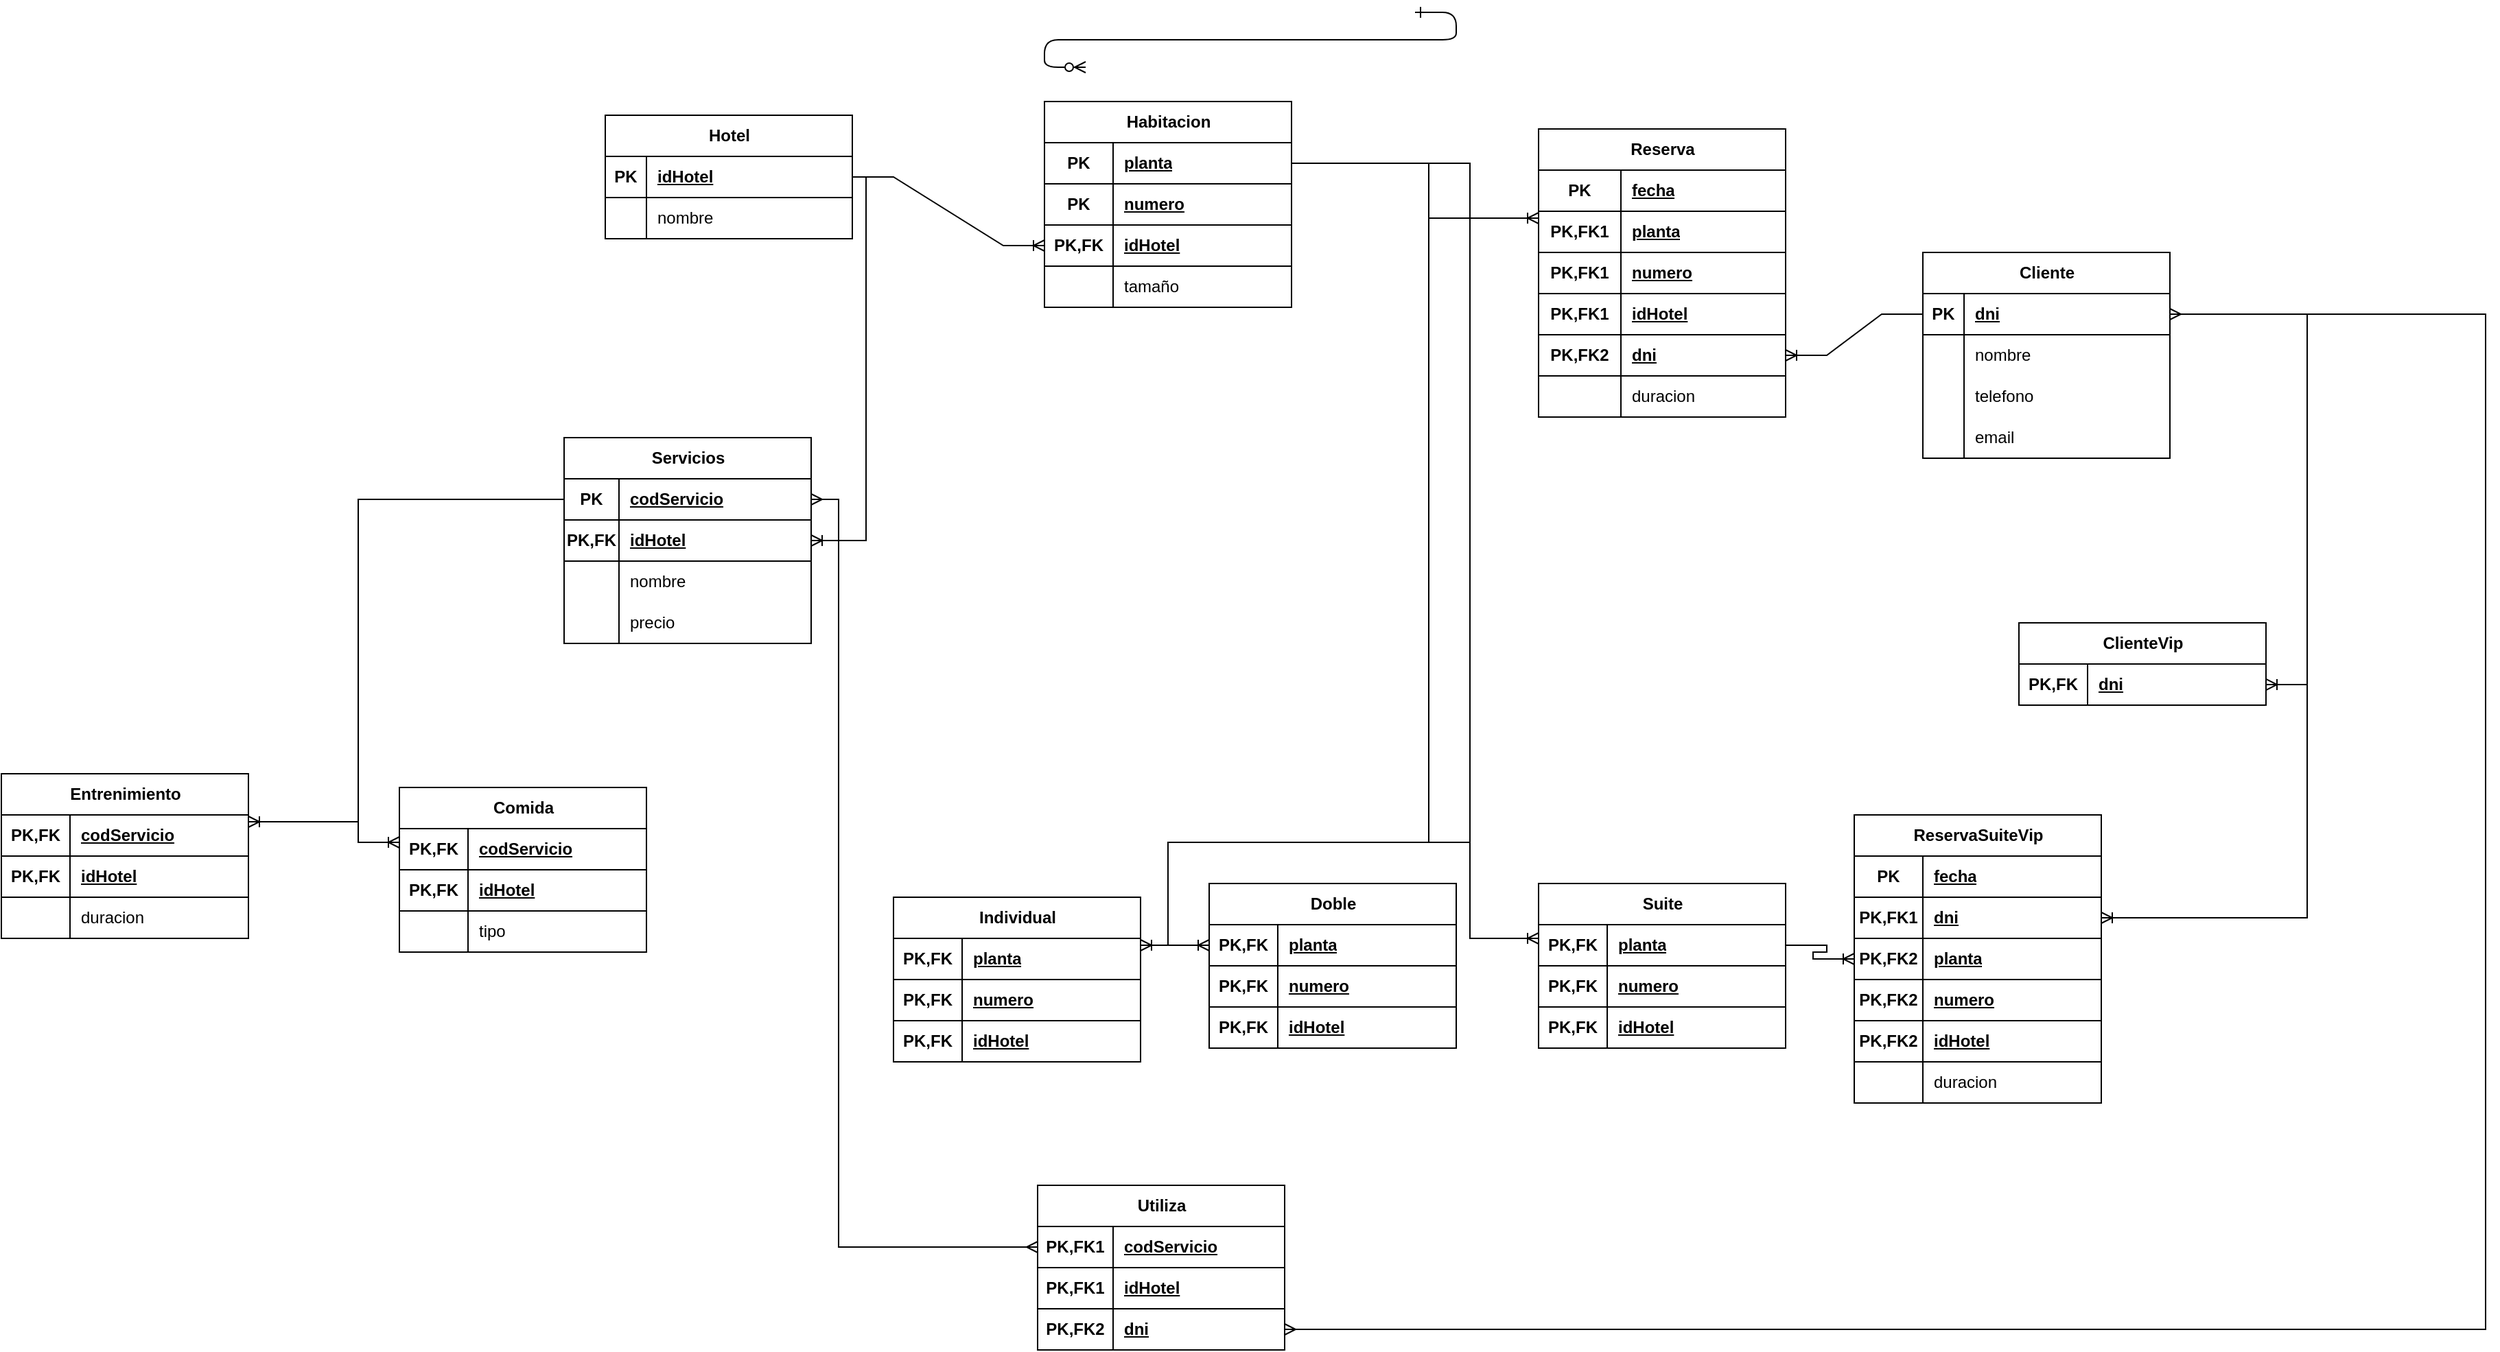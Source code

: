 <mxfile version="22.1.21" type="device">
  <diagram id="R2lEEEUBdFMjLlhIrx00" name="Page-1">
    <mxGraphModel dx="2284" dy="844" grid="1" gridSize="10" guides="1" tooltips="1" connect="1" arrows="1" fold="1" page="1" pageScale="1" pageWidth="850" pageHeight="1100" math="0" shadow="0" extFonts="Permanent Marker^https://fonts.googleapis.com/css?family=Permanent+Marker">
      <root>
        <mxCell id="0" />
        <mxCell id="1" parent="0" />
        <mxCell id="C-vyLk0tnHw3VtMMgP7b-12" value="" style="edgeStyle=entityRelationEdgeStyle;endArrow=ERzeroToMany;startArrow=ERone;endFill=1;startFill=0;" parent="1" target="C-vyLk0tnHw3VtMMgP7b-17" edge="1">
          <mxGeometry width="100" height="100" relative="1" as="geometry">
            <mxPoint x="700" y="165" as="sourcePoint" />
            <mxPoint x="460" y="205" as="targetPoint" />
          </mxGeometry>
        </mxCell>
        <mxCell id="SB-CmEsLqxblgyRyalAV-1" value="Hotel" style="shape=table;startSize=30;container=1;collapsible=1;childLayout=tableLayout;fixedRows=1;rowLines=0;fontStyle=1;align=center;resizeLast=1;html=1;" vertex="1" parent="1">
          <mxGeometry x="110" y="240" width="180" height="90" as="geometry" />
        </mxCell>
        <mxCell id="SB-CmEsLqxblgyRyalAV-2" value="" style="shape=tableRow;horizontal=0;startSize=0;swimlaneHead=0;swimlaneBody=0;fillColor=none;collapsible=0;dropTarget=0;points=[[0,0.5],[1,0.5]];portConstraint=eastwest;top=0;left=0;right=0;bottom=1;" vertex="1" parent="SB-CmEsLqxblgyRyalAV-1">
          <mxGeometry y="30" width="180" height="30" as="geometry" />
        </mxCell>
        <mxCell id="SB-CmEsLqxblgyRyalAV-3" value="PK" style="shape=partialRectangle;connectable=0;fillColor=none;top=0;left=0;bottom=0;right=0;fontStyle=1;overflow=hidden;whiteSpace=wrap;html=1;" vertex="1" parent="SB-CmEsLqxblgyRyalAV-2">
          <mxGeometry width="30" height="30" as="geometry">
            <mxRectangle width="30" height="30" as="alternateBounds" />
          </mxGeometry>
        </mxCell>
        <mxCell id="SB-CmEsLqxblgyRyalAV-4" value="idHotel" style="shape=partialRectangle;connectable=0;fillColor=none;top=0;left=0;bottom=0;right=0;align=left;spacingLeft=6;fontStyle=5;overflow=hidden;whiteSpace=wrap;html=1;" vertex="1" parent="SB-CmEsLqxblgyRyalAV-2">
          <mxGeometry x="30" width="150" height="30" as="geometry">
            <mxRectangle width="150" height="30" as="alternateBounds" />
          </mxGeometry>
        </mxCell>
        <mxCell id="SB-CmEsLqxblgyRyalAV-5" value="" style="shape=tableRow;horizontal=0;startSize=0;swimlaneHead=0;swimlaneBody=0;fillColor=none;collapsible=0;dropTarget=0;points=[[0,0.5],[1,0.5]];portConstraint=eastwest;top=0;left=0;right=0;bottom=0;" vertex="1" parent="SB-CmEsLqxblgyRyalAV-1">
          <mxGeometry y="60" width="180" height="30" as="geometry" />
        </mxCell>
        <mxCell id="SB-CmEsLqxblgyRyalAV-6" value="" style="shape=partialRectangle;connectable=0;fillColor=none;top=0;left=0;bottom=0;right=0;editable=1;overflow=hidden;whiteSpace=wrap;html=1;" vertex="1" parent="SB-CmEsLqxblgyRyalAV-5">
          <mxGeometry width="30" height="30" as="geometry">
            <mxRectangle width="30" height="30" as="alternateBounds" />
          </mxGeometry>
        </mxCell>
        <mxCell id="SB-CmEsLqxblgyRyalAV-7" value="nombre" style="shape=partialRectangle;connectable=0;fillColor=none;top=0;left=0;bottom=0;right=0;align=left;spacingLeft=6;overflow=hidden;whiteSpace=wrap;html=1;" vertex="1" parent="SB-CmEsLqxblgyRyalAV-5">
          <mxGeometry x="30" width="150" height="30" as="geometry">
            <mxRectangle width="150" height="30" as="alternateBounds" />
          </mxGeometry>
        </mxCell>
        <mxCell id="SB-CmEsLqxblgyRyalAV-14" value="Habitacion" style="shape=table;startSize=30;container=1;collapsible=1;childLayout=tableLayout;fixedRows=1;rowLines=0;fontStyle=1;align=center;resizeLast=1;html=1;" vertex="1" parent="1">
          <mxGeometry x="430" y="230" width="180" height="150" as="geometry" />
        </mxCell>
        <mxCell id="SB-CmEsLqxblgyRyalAV-15" value="" style="shape=tableRow;horizontal=0;startSize=0;swimlaneHead=0;swimlaneBody=0;fillColor=none;collapsible=0;dropTarget=0;points=[[0,0.5],[1,0.5]];portConstraint=eastwest;top=0;left=0;right=0;bottom=1;" vertex="1" parent="SB-CmEsLqxblgyRyalAV-14">
          <mxGeometry y="30" width="180" height="30" as="geometry" />
        </mxCell>
        <mxCell id="SB-CmEsLqxblgyRyalAV-16" value="PK" style="shape=partialRectangle;connectable=0;fillColor=none;top=0;left=0;bottom=0;right=0;fontStyle=1;overflow=hidden;whiteSpace=wrap;html=1;" vertex="1" parent="SB-CmEsLqxblgyRyalAV-15">
          <mxGeometry width="50" height="30" as="geometry">
            <mxRectangle width="50" height="30" as="alternateBounds" />
          </mxGeometry>
        </mxCell>
        <mxCell id="SB-CmEsLqxblgyRyalAV-17" value="planta" style="shape=partialRectangle;connectable=0;fillColor=none;top=0;left=0;bottom=0;right=0;align=left;spacingLeft=6;fontStyle=5;overflow=hidden;whiteSpace=wrap;html=1;" vertex="1" parent="SB-CmEsLqxblgyRyalAV-15">
          <mxGeometry x="50" width="130" height="30" as="geometry">
            <mxRectangle width="130" height="30" as="alternateBounds" />
          </mxGeometry>
        </mxCell>
        <mxCell id="SB-CmEsLqxblgyRyalAV-27" value="" style="shape=tableRow;horizontal=0;startSize=0;swimlaneHead=0;swimlaneBody=0;fillColor=none;collapsible=0;dropTarget=0;points=[[0,0.5],[1,0.5]];portConstraint=eastwest;top=0;left=0;right=0;bottom=1;" vertex="1" parent="SB-CmEsLqxblgyRyalAV-14">
          <mxGeometry y="60" width="180" height="30" as="geometry" />
        </mxCell>
        <mxCell id="SB-CmEsLqxblgyRyalAV-28" value="PK" style="shape=partialRectangle;connectable=0;fillColor=none;top=0;left=0;bottom=0;right=0;fontStyle=1;overflow=hidden;whiteSpace=wrap;html=1;" vertex="1" parent="SB-CmEsLqxblgyRyalAV-27">
          <mxGeometry width="50" height="30" as="geometry">
            <mxRectangle width="50" height="30" as="alternateBounds" />
          </mxGeometry>
        </mxCell>
        <mxCell id="SB-CmEsLqxblgyRyalAV-29" value="numero" style="shape=partialRectangle;connectable=0;fillColor=none;top=0;left=0;bottom=0;right=0;align=left;spacingLeft=6;fontStyle=5;overflow=hidden;whiteSpace=wrap;html=1;" vertex="1" parent="SB-CmEsLqxblgyRyalAV-27">
          <mxGeometry x="50" width="130" height="30" as="geometry">
            <mxRectangle width="130" height="30" as="alternateBounds" />
          </mxGeometry>
        </mxCell>
        <mxCell id="SB-CmEsLqxblgyRyalAV-30" value="" style="shape=tableRow;horizontal=0;startSize=0;swimlaneHead=0;swimlaneBody=0;fillColor=none;collapsible=0;dropTarget=0;points=[[0,0.5],[1,0.5]];portConstraint=eastwest;top=0;left=0;right=0;bottom=1;" vertex="1" parent="SB-CmEsLqxblgyRyalAV-14">
          <mxGeometry y="90" width="180" height="30" as="geometry" />
        </mxCell>
        <mxCell id="SB-CmEsLqxblgyRyalAV-31" value="PK,FK" style="shape=partialRectangle;connectable=0;fillColor=none;top=0;left=0;bottom=0;right=0;fontStyle=1;overflow=hidden;whiteSpace=wrap;html=1;" vertex="1" parent="SB-CmEsLqxblgyRyalAV-30">
          <mxGeometry width="50" height="30" as="geometry">
            <mxRectangle width="50" height="30" as="alternateBounds" />
          </mxGeometry>
        </mxCell>
        <mxCell id="SB-CmEsLqxblgyRyalAV-32" value="idHotel" style="shape=partialRectangle;connectable=0;fillColor=none;top=0;left=0;bottom=0;right=0;align=left;spacingLeft=6;fontStyle=5;overflow=hidden;whiteSpace=wrap;html=1;" vertex="1" parent="SB-CmEsLqxblgyRyalAV-30">
          <mxGeometry x="50" width="130" height="30" as="geometry">
            <mxRectangle width="130" height="30" as="alternateBounds" />
          </mxGeometry>
        </mxCell>
        <mxCell id="SB-CmEsLqxblgyRyalAV-18" value="" style="shape=tableRow;horizontal=0;startSize=0;swimlaneHead=0;swimlaneBody=0;fillColor=none;collapsible=0;dropTarget=0;points=[[0,0.5],[1,0.5]];portConstraint=eastwest;top=0;left=0;right=0;bottom=0;" vertex="1" parent="SB-CmEsLqxblgyRyalAV-14">
          <mxGeometry y="120" width="180" height="30" as="geometry" />
        </mxCell>
        <mxCell id="SB-CmEsLqxblgyRyalAV-19" value="" style="shape=partialRectangle;connectable=0;fillColor=none;top=0;left=0;bottom=0;right=0;editable=1;overflow=hidden;whiteSpace=wrap;html=1;" vertex="1" parent="SB-CmEsLqxblgyRyalAV-18">
          <mxGeometry width="50" height="30" as="geometry">
            <mxRectangle width="50" height="30" as="alternateBounds" />
          </mxGeometry>
        </mxCell>
        <mxCell id="SB-CmEsLqxblgyRyalAV-20" value="tamaño" style="shape=partialRectangle;connectable=0;fillColor=none;top=0;left=0;bottom=0;right=0;align=left;spacingLeft=6;overflow=hidden;whiteSpace=wrap;html=1;" vertex="1" parent="SB-CmEsLqxblgyRyalAV-18">
          <mxGeometry x="50" width="130" height="30" as="geometry">
            <mxRectangle width="130" height="30" as="alternateBounds" />
          </mxGeometry>
        </mxCell>
        <mxCell id="SB-CmEsLqxblgyRyalAV-33" value="" style="edgeStyle=entityRelationEdgeStyle;fontSize=12;html=1;endArrow=ERoneToMany;rounded=0;" edge="1" parent="1" source="SB-CmEsLqxblgyRyalAV-2" target="SB-CmEsLqxblgyRyalAV-30">
          <mxGeometry width="100" height="100" relative="1" as="geometry">
            <mxPoint x="370" y="480" as="sourcePoint" />
            <mxPoint x="470" y="380" as="targetPoint" />
          </mxGeometry>
        </mxCell>
        <mxCell id="SB-CmEsLqxblgyRyalAV-34" value="Servicios" style="shape=table;startSize=30;container=1;collapsible=1;childLayout=tableLayout;fixedRows=1;rowLines=0;fontStyle=1;align=center;resizeLast=1;html=1;" vertex="1" parent="1">
          <mxGeometry x="80" y="475" width="180" height="150" as="geometry" />
        </mxCell>
        <mxCell id="SB-CmEsLqxblgyRyalAV-35" value="" style="shape=tableRow;horizontal=0;startSize=0;swimlaneHead=0;swimlaneBody=0;fillColor=none;collapsible=0;dropTarget=0;points=[[0,0.5],[1,0.5]];portConstraint=eastwest;top=0;left=0;right=0;bottom=1;" vertex="1" parent="SB-CmEsLqxblgyRyalAV-34">
          <mxGeometry y="30" width="180" height="30" as="geometry" />
        </mxCell>
        <mxCell id="SB-CmEsLqxblgyRyalAV-36" value="PK" style="shape=partialRectangle;connectable=0;fillColor=none;top=0;left=0;bottom=0;right=0;fontStyle=1;overflow=hidden;whiteSpace=wrap;html=1;" vertex="1" parent="SB-CmEsLqxblgyRyalAV-35">
          <mxGeometry width="40" height="30" as="geometry">
            <mxRectangle width="40" height="30" as="alternateBounds" />
          </mxGeometry>
        </mxCell>
        <mxCell id="SB-CmEsLqxblgyRyalAV-37" value="codServicio" style="shape=partialRectangle;connectable=0;fillColor=none;top=0;left=0;bottom=0;right=0;align=left;spacingLeft=6;fontStyle=5;overflow=hidden;whiteSpace=wrap;html=1;" vertex="1" parent="SB-CmEsLqxblgyRyalAV-35">
          <mxGeometry x="40" width="140" height="30" as="geometry">
            <mxRectangle width="140" height="30" as="alternateBounds" />
          </mxGeometry>
        </mxCell>
        <mxCell id="SB-CmEsLqxblgyRyalAV-47" value="" style="shape=tableRow;horizontal=0;startSize=0;swimlaneHead=0;swimlaneBody=0;fillColor=none;collapsible=0;dropTarget=0;points=[[0,0.5],[1,0.5]];portConstraint=eastwest;top=0;left=0;right=0;bottom=1;" vertex="1" parent="SB-CmEsLqxblgyRyalAV-34">
          <mxGeometry y="60" width="180" height="30" as="geometry" />
        </mxCell>
        <mxCell id="SB-CmEsLqxblgyRyalAV-48" value="PK,FK" style="shape=partialRectangle;connectable=0;fillColor=none;top=0;left=0;bottom=0;right=0;fontStyle=1;overflow=hidden;whiteSpace=wrap;html=1;" vertex="1" parent="SB-CmEsLqxblgyRyalAV-47">
          <mxGeometry width="40" height="30" as="geometry">
            <mxRectangle width="40" height="30" as="alternateBounds" />
          </mxGeometry>
        </mxCell>
        <mxCell id="SB-CmEsLqxblgyRyalAV-49" value="idHotel" style="shape=partialRectangle;connectable=0;fillColor=none;top=0;left=0;bottom=0;right=0;align=left;spacingLeft=6;fontStyle=5;overflow=hidden;whiteSpace=wrap;html=1;" vertex="1" parent="SB-CmEsLqxblgyRyalAV-47">
          <mxGeometry x="40" width="140" height="30" as="geometry">
            <mxRectangle width="140" height="30" as="alternateBounds" />
          </mxGeometry>
        </mxCell>
        <mxCell id="SB-CmEsLqxblgyRyalAV-38" value="" style="shape=tableRow;horizontal=0;startSize=0;swimlaneHead=0;swimlaneBody=0;fillColor=none;collapsible=0;dropTarget=0;points=[[0,0.5],[1,0.5]];portConstraint=eastwest;top=0;left=0;right=0;bottom=0;" vertex="1" parent="SB-CmEsLqxblgyRyalAV-34">
          <mxGeometry y="90" width="180" height="30" as="geometry" />
        </mxCell>
        <mxCell id="SB-CmEsLqxblgyRyalAV-39" value="" style="shape=partialRectangle;connectable=0;fillColor=none;top=0;left=0;bottom=0;right=0;editable=1;overflow=hidden;whiteSpace=wrap;html=1;" vertex="1" parent="SB-CmEsLqxblgyRyalAV-38">
          <mxGeometry width="40" height="30" as="geometry">
            <mxRectangle width="40" height="30" as="alternateBounds" />
          </mxGeometry>
        </mxCell>
        <mxCell id="SB-CmEsLqxblgyRyalAV-40" value="nombre" style="shape=partialRectangle;connectable=0;fillColor=none;top=0;left=0;bottom=0;right=0;align=left;spacingLeft=6;overflow=hidden;whiteSpace=wrap;html=1;" vertex="1" parent="SB-CmEsLqxblgyRyalAV-38">
          <mxGeometry x="40" width="140" height="30" as="geometry">
            <mxRectangle width="140" height="30" as="alternateBounds" />
          </mxGeometry>
        </mxCell>
        <mxCell id="SB-CmEsLqxblgyRyalAV-41" value="" style="shape=tableRow;horizontal=0;startSize=0;swimlaneHead=0;swimlaneBody=0;fillColor=none;collapsible=0;dropTarget=0;points=[[0,0.5],[1,0.5]];portConstraint=eastwest;top=0;left=0;right=0;bottom=0;" vertex="1" parent="SB-CmEsLqxblgyRyalAV-34">
          <mxGeometry y="120" width="180" height="30" as="geometry" />
        </mxCell>
        <mxCell id="SB-CmEsLqxblgyRyalAV-42" value="" style="shape=partialRectangle;connectable=0;fillColor=none;top=0;left=0;bottom=0;right=0;editable=1;overflow=hidden;whiteSpace=wrap;html=1;" vertex="1" parent="SB-CmEsLqxblgyRyalAV-41">
          <mxGeometry width="40" height="30" as="geometry">
            <mxRectangle width="40" height="30" as="alternateBounds" />
          </mxGeometry>
        </mxCell>
        <mxCell id="SB-CmEsLqxblgyRyalAV-43" value="precio" style="shape=partialRectangle;connectable=0;fillColor=none;top=0;left=0;bottom=0;right=0;align=left;spacingLeft=6;overflow=hidden;whiteSpace=wrap;html=1;" vertex="1" parent="SB-CmEsLqxblgyRyalAV-41">
          <mxGeometry x="40" width="140" height="30" as="geometry">
            <mxRectangle width="140" height="30" as="alternateBounds" />
          </mxGeometry>
        </mxCell>
        <mxCell id="SB-CmEsLqxblgyRyalAV-50" value="" style="edgeStyle=orthogonalEdgeStyle;fontSize=12;html=1;endArrow=ERoneToMany;rounded=0;" edge="1" parent="1" source="SB-CmEsLqxblgyRyalAV-2" target="SB-CmEsLqxblgyRyalAV-47">
          <mxGeometry width="100" height="100" relative="1" as="geometry">
            <mxPoint x="370" y="480" as="sourcePoint" />
            <mxPoint x="470" y="380" as="targetPoint" />
            <Array as="points">
              <mxPoint x="300" y="285" />
              <mxPoint x="300" y="550" />
            </Array>
          </mxGeometry>
        </mxCell>
        <mxCell id="SB-CmEsLqxblgyRyalAV-51" value="Reserva" style="shape=table;startSize=30;container=1;collapsible=1;childLayout=tableLayout;fixedRows=1;rowLines=0;fontStyle=1;align=center;resizeLast=1;html=1;" vertex="1" parent="1">
          <mxGeometry x="790" y="250" width="180" height="210" as="geometry" />
        </mxCell>
        <mxCell id="SB-CmEsLqxblgyRyalAV-52" value="" style="shape=tableRow;horizontal=0;startSize=0;swimlaneHead=0;swimlaneBody=0;fillColor=none;collapsible=0;dropTarget=0;points=[[0,0.5],[1,0.5]];portConstraint=eastwest;top=0;left=0;right=0;bottom=1;" vertex="1" parent="SB-CmEsLqxblgyRyalAV-51">
          <mxGeometry y="30" width="180" height="30" as="geometry" />
        </mxCell>
        <mxCell id="SB-CmEsLqxblgyRyalAV-53" value="PK" style="shape=partialRectangle;connectable=0;fillColor=none;top=0;left=0;bottom=0;right=0;fontStyle=1;overflow=hidden;whiteSpace=wrap;html=1;" vertex="1" parent="SB-CmEsLqxblgyRyalAV-52">
          <mxGeometry width="60" height="30" as="geometry">
            <mxRectangle width="60" height="30" as="alternateBounds" />
          </mxGeometry>
        </mxCell>
        <mxCell id="SB-CmEsLqxblgyRyalAV-54" value="fecha" style="shape=partialRectangle;connectable=0;fillColor=none;top=0;left=0;bottom=0;right=0;align=left;spacingLeft=6;fontStyle=5;overflow=hidden;whiteSpace=wrap;html=1;" vertex="1" parent="SB-CmEsLqxblgyRyalAV-52">
          <mxGeometry x="60" width="120" height="30" as="geometry">
            <mxRectangle width="120" height="30" as="alternateBounds" />
          </mxGeometry>
        </mxCell>
        <mxCell id="SB-CmEsLqxblgyRyalAV-64" value="" style="shape=tableRow;horizontal=0;startSize=0;swimlaneHead=0;swimlaneBody=0;fillColor=none;collapsible=0;dropTarget=0;points=[[0,0.5],[1,0.5]];portConstraint=eastwest;top=0;left=0;right=0;bottom=1;" vertex="1" parent="SB-CmEsLqxblgyRyalAV-51">
          <mxGeometry y="60" width="180" height="30" as="geometry" />
        </mxCell>
        <mxCell id="SB-CmEsLqxblgyRyalAV-65" value="PK,FK1" style="shape=partialRectangle;connectable=0;fillColor=none;top=0;left=0;bottom=0;right=0;fontStyle=1;overflow=hidden;whiteSpace=wrap;html=1;" vertex="1" parent="SB-CmEsLqxblgyRyalAV-64">
          <mxGeometry width="60" height="30" as="geometry">
            <mxRectangle width="60" height="30" as="alternateBounds" />
          </mxGeometry>
        </mxCell>
        <mxCell id="SB-CmEsLqxblgyRyalAV-66" value="planta" style="shape=partialRectangle;connectable=0;fillColor=none;top=0;left=0;bottom=0;right=0;align=left;spacingLeft=6;fontStyle=5;overflow=hidden;whiteSpace=wrap;html=1;" vertex="1" parent="SB-CmEsLqxblgyRyalAV-64">
          <mxGeometry x="60" width="120" height="30" as="geometry">
            <mxRectangle width="120" height="30" as="alternateBounds" />
          </mxGeometry>
        </mxCell>
        <mxCell id="SB-CmEsLqxblgyRyalAV-67" value="" style="shape=tableRow;horizontal=0;startSize=0;swimlaneHead=0;swimlaneBody=0;fillColor=none;collapsible=0;dropTarget=0;points=[[0,0.5],[1,0.5]];portConstraint=eastwest;top=0;left=0;right=0;bottom=1;" vertex="1" parent="SB-CmEsLqxblgyRyalAV-51">
          <mxGeometry y="90" width="180" height="30" as="geometry" />
        </mxCell>
        <mxCell id="SB-CmEsLqxblgyRyalAV-68" value="PK,FK1" style="shape=partialRectangle;connectable=0;fillColor=none;top=0;left=0;bottom=0;right=0;fontStyle=1;overflow=hidden;whiteSpace=wrap;html=1;" vertex="1" parent="SB-CmEsLqxblgyRyalAV-67">
          <mxGeometry width="60" height="30" as="geometry">
            <mxRectangle width="60" height="30" as="alternateBounds" />
          </mxGeometry>
        </mxCell>
        <mxCell id="SB-CmEsLqxblgyRyalAV-69" value="numero" style="shape=partialRectangle;connectable=0;fillColor=none;top=0;left=0;bottom=0;right=0;align=left;spacingLeft=6;fontStyle=5;overflow=hidden;whiteSpace=wrap;html=1;" vertex="1" parent="SB-CmEsLqxblgyRyalAV-67">
          <mxGeometry x="60" width="120" height="30" as="geometry">
            <mxRectangle width="120" height="30" as="alternateBounds" />
          </mxGeometry>
        </mxCell>
        <mxCell id="SB-CmEsLqxblgyRyalAV-70" value="" style="shape=tableRow;horizontal=0;startSize=0;swimlaneHead=0;swimlaneBody=0;fillColor=none;collapsible=0;dropTarget=0;points=[[0,0.5],[1,0.5]];portConstraint=eastwest;top=0;left=0;right=0;bottom=1;" vertex="1" parent="SB-CmEsLqxblgyRyalAV-51">
          <mxGeometry y="120" width="180" height="30" as="geometry" />
        </mxCell>
        <mxCell id="SB-CmEsLqxblgyRyalAV-71" value="PK,FK1" style="shape=partialRectangle;connectable=0;fillColor=none;top=0;left=0;bottom=0;right=0;fontStyle=1;overflow=hidden;whiteSpace=wrap;html=1;" vertex="1" parent="SB-CmEsLqxblgyRyalAV-70">
          <mxGeometry width="60" height="30" as="geometry">
            <mxRectangle width="60" height="30" as="alternateBounds" />
          </mxGeometry>
        </mxCell>
        <mxCell id="SB-CmEsLqxblgyRyalAV-72" value="idHotel" style="shape=partialRectangle;connectable=0;fillColor=none;top=0;left=0;bottom=0;right=0;align=left;spacingLeft=6;fontStyle=5;overflow=hidden;whiteSpace=wrap;html=1;" vertex="1" parent="SB-CmEsLqxblgyRyalAV-70">
          <mxGeometry x="60" width="120" height="30" as="geometry">
            <mxRectangle width="120" height="30" as="alternateBounds" />
          </mxGeometry>
        </mxCell>
        <mxCell id="SB-CmEsLqxblgyRyalAV-73" value="" style="shape=tableRow;horizontal=0;startSize=0;swimlaneHead=0;swimlaneBody=0;fillColor=none;collapsible=0;dropTarget=0;points=[[0,0.5],[1,0.5]];portConstraint=eastwest;top=0;left=0;right=0;bottom=1;" vertex="1" parent="SB-CmEsLqxblgyRyalAV-51">
          <mxGeometry y="150" width="180" height="30" as="geometry" />
        </mxCell>
        <mxCell id="SB-CmEsLqxblgyRyalAV-74" value="PK,FK2" style="shape=partialRectangle;connectable=0;fillColor=none;top=0;left=0;bottom=0;right=0;fontStyle=1;overflow=hidden;whiteSpace=wrap;html=1;" vertex="1" parent="SB-CmEsLqxblgyRyalAV-73">
          <mxGeometry width="60" height="30" as="geometry">
            <mxRectangle width="60" height="30" as="alternateBounds" />
          </mxGeometry>
        </mxCell>
        <mxCell id="SB-CmEsLqxblgyRyalAV-75" value="dni" style="shape=partialRectangle;connectable=0;fillColor=none;top=0;left=0;bottom=0;right=0;align=left;spacingLeft=6;fontStyle=5;overflow=hidden;whiteSpace=wrap;html=1;" vertex="1" parent="SB-CmEsLqxblgyRyalAV-73">
          <mxGeometry x="60" width="120" height="30" as="geometry">
            <mxRectangle width="120" height="30" as="alternateBounds" />
          </mxGeometry>
        </mxCell>
        <mxCell id="SB-CmEsLqxblgyRyalAV-58" value="" style="shape=tableRow;horizontal=0;startSize=0;swimlaneHead=0;swimlaneBody=0;fillColor=none;collapsible=0;dropTarget=0;points=[[0,0.5],[1,0.5]];portConstraint=eastwest;top=0;left=0;right=0;bottom=0;" vertex="1" parent="SB-CmEsLqxblgyRyalAV-51">
          <mxGeometry y="180" width="180" height="30" as="geometry" />
        </mxCell>
        <mxCell id="SB-CmEsLqxblgyRyalAV-59" value="" style="shape=partialRectangle;connectable=0;fillColor=none;top=0;left=0;bottom=0;right=0;editable=1;overflow=hidden;whiteSpace=wrap;html=1;" vertex="1" parent="SB-CmEsLqxblgyRyalAV-58">
          <mxGeometry width="60" height="30" as="geometry">
            <mxRectangle width="60" height="30" as="alternateBounds" />
          </mxGeometry>
        </mxCell>
        <mxCell id="SB-CmEsLqxblgyRyalAV-60" value="duracion" style="shape=partialRectangle;connectable=0;fillColor=none;top=0;left=0;bottom=0;right=0;align=left;spacingLeft=6;overflow=hidden;whiteSpace=wrap;html=1;" vertex="1" parent="SB-CmEsLqxblgyRyalAV-58">
          <mxGeometry x="60" width="120" height="30" as="geometry">
            <mxRectangle width="120" height="30" as="alternateBounds" />
          </mxGeometry>
        </mxCell>
        <mxCell id="SB-CmEsLqxblgyRyalAV-76" value="" style="edgeStyle=orthogonalEdgeStyle;fontSize=12;html=1;endArrow=ERoneToMany;rounded=0;" edge="1" parent="1" source="SB-CmEsLqxblgyRyalAV-15" target="SB-CmEsLqxblgyRyalAV-64">
          <mxGeometry width="100" height="100" relative="1" as="geometry">
            <mxPoint x="370" y="480" as="sourcePoint" />
            <mxPoint x="470" y="380" as="targetPoint" />
            <Array as="points">
              <mxPoint x="710" y="275" />
              <mxPoint x="710" y="315" />
            </Array>
          </mxGeometry>
        </mxCell>
        <mxCell id="SB-CmEsLqxblgyRyalAV-77" value="Cliente" style="shape=table;startSize=30;container=1;collapsible=1;childLayout=tableLayout;fixedRows=1;rowLines=0;fontStyle=1;align=center;resizeLast=1;html=1;" vertex="1" parent="1">
          <mxGeometry x="1070" y="340" width="180" height="150" as="geometry" />
        </mxCell>
        <mxCell id="SB-CmEsLqxblgyRyalAV-78" value="" style="shape=tableRow;horizontal=0;startSize=0;swimlaneHead=0;swimlaneBody=0;fillColor=none;collapsible=0;dropTarget=0;points=[[0,0.5],[1,0.5]];portConstraint=eastwest;top=0;left=0;right=0;bottom=1;" vertex="1" parent="SB-CmEsLqxblgyRyalAV-77">
          <mxGeometry y="30" width="180" height="30" as="geometry" />
        </mxCell>
        <mxCell id="SB-CmEsLqxblgyRyalAV-79" value="PK" style="shape=partialRectangle;connectable=0;fillColor=none;top=0;left=0;bottom=0;right=0;fontStyle=1;overflow=hidden;whiteSpace=wrap;html=1;" vertex="1" parent="SB-CmEsLqxblgyRyalAV-78">
          <mxGeometry width="30" height="30" as="geometry">
            <mxRectangle width="30" height="30" as="alternateBounds" />
          </mxGeometry>
        </mxCell>
        <mxCell id="SB-CmEsLqxblgyRyalAV-80" value="dni" style="shape=partialRectangle;connectable=0;fillColor=none;top=0;left=0;bottom=0;right=0;align=left;spacingLeft=6;fontStyle=5;overflow=hidden;whiteSpace=wrap;html=1;" vertex="1" parent="SB-CmEsLqxblgyRyalAV-78">
          <mxGeometry x="30" width="150" height="30" as="geometry">
            <mxRectangle width="150" height="30" as="alternateBounds" />
          </mxGeometry>
        </mxCell>
        <mxCell id="SB-CmEsLqxblgyRyalAV-81" value="" style="shape=tableRow;horizontal=0;startSize=0;swimlaneHead=0;swimlaneBody=0;fillColor=none;collapsible=0;dropTarget=0;points=[[0,0.5],[1,0.5]];portConstraint=eastwest;top=0;left=0;right=0;bottom=0;" vertex="1" parent="SB-CmEsLqxblgyRyalAV-77">
          <mxGeometry y="60" width="180" height="30" as="geometry" />
        </mxCell>
        <mxCell id="SB-CmEsLqxblgyRyalAV-82" value="" style="shape=partialRectangle;connectable=0;fillColor=none;top=0;left=0;bottom=0;right=0;editable=1;overflow=hidden;whiteSpace=wrap;html=1;" vertex="1" parent="SB-CmEsLqxblgyRyalAV-81">
          <mxGeometry width="30" height="30" as="geometry">
            <mxRectangle width="30" height="30" as="alternateBounds" />
          </mxGeometry>
        </mxCell>
        <mxCell id="SB-CmEsLqxblgyRyalAV-83" value="nombre" style="shape=partialRectangle;connectable=0;fillColor=none;top=0;left=0;bottom=0;right=0;align=left;spacingLeft=6;overflow=hidden;whiteSpace=wrap;html=1;" vertex="1" parent="SB-CmEsLqxblgyRyalAV-81">
          <mxGeometry x="30" width="150" height="30" as="geometry">
            <mxRectangle width="150" height="30" as="alternateBounds" />
          </mxGeometry>
        </mxCell>
        <mxCell id="SB-CmEsLqxblgyRyalAV-84" value="" style="shape=tableRow;horizontal=0;startSize=0;swimlaneHead=0;swimlaneBody=0;fillColor=none;collapsible=0;dropTarget=0;points=[[0,0.5],[1,0.5]];portConstraint=eastwest;top=0;left=0;right=0;bottom=0;" vertex="1" parent="SB-CmEsLqxblgyRyalAV-77">
          <mxGeometry y="90" width="180" height="30" as="geometry" />
        </mxCell>
        <mxCell id="SB-CmEsLqxblgyRyalAV-85" value="" style="shape=partialRectangle;connectable=0;fillColor=none;top=0;left=0;bottom=0;right=0;editable=1;overflow=hidden;whiteSpace=wrap;html=1;" vertex="1" parent="SB-CmEsLqxblgyRyalAV-84">
          <mxGeometry width="30" height="30" as="geometry">
            <mxRectangle width="30" height="30" as="alternateBounds" />
          </mxGeometry>
        </mxCell>
        <mxCell id="SB-CmEsLqxblgyRyalAV-86" value="telefono" style="shape=partialRectangle;connectable=0;fillColor=none;top=0;left=0;bottom=0;right=0;align=left;spacingLeft=6;overflow=hidden;whiteSpace=wrap;html=1;" vertex="1" parent="SB-CmEsLqxblgyRyalAV-84">
          <mxGeometry x="30" width="150" height="30" as="geometry">
            <mxRectangle width="150" height="30" as="alternateBounds" />
          </mxGeometry>
        </mxCell>
        <mxCell id="SB-CmEsLqxblgyRyalAV-87" value="" style="shape=tableRow;horizontal=0;startSize=0;swimlaneHead=0;swimlaneBody=0;fillColor=none;collapsible=0;dropTarget=0;points=[[0,0.5],[1,0.5]];portConstraint=eastwest;top=0;left=0;right=0;bottom=0;" vertex="1" parent="SB-CmEsLqxblgyRyalAV-77">
          <mxGeometry y="120" width="180" height="30" as="geometry" />
        </mxCell>
        <mxCell id="SB-CmEsLqxblgyRyalAV-88" value="" style="shape=partialRectangle;connectable=0;fillColor=none;top=0;left=0;bottom=0;right=0;editable=1;overflow=hidden;whiteSpace=wrap;html=1;" vertex="1" parent="SB-CmEsLqxblgyRyalAV-87">
          <mxGeometry width="30" height="30" as="geometry">
            <mxRectangle width="30" height="30" as="alternateBounds" />
          </mxGeometry>
        </mxCell>
        <mxCell id="SB-CmEsLqxblgyRyalAV-89" value="email" style="shape=partialRectangle;connectable=0;fillColor=none;top=0;left=0;bottom=0;right=0;align=left;spacingLeft=6;overflow=hidden;whiteSpace=wrap;html=1;" vertex="1" parent="SB-CmEsLqxblgyRyalAV-87">
          <mxGeometry x="30" width="150" height="30" as="geometry">
            <mxRectangle width="150" height="30" as="alternateBounds" />
          </mxGeometry>
        </mxCell>
        <mxCell id="SB-CmEsLqxblgyRyalAV-90" value="" style="edgeStyle=entityRelationEdgeStyle;fontSize=12;html=1;endArrow=ERoneToMany;rounded=0;" edge="1" parent="1" source="SB-CmEsLqxblgyRyalAV-78" target="SB-CmEsLqxblgyRyalAV-73">
          <mxGeometry width="100" height="100" relative="1" as="geometry">
            <mxPoint x="950" y="190" as="sourcePoint" />
            <mxPoint x="1090" y="230" as="targetPoint" />
          </mxGeometry>
        </mxCell>
        <mxCell id="SB-CmEsLqxblgyRyalAV-91" value="Entrenimiento" style="shape=table;startSize=30;container=1;collapsible=1;childLayout=tableLayout;fixedRows=1;rowLines=0;fontStyle=1;align=center;resizeLast=1;html=1;" vertex="1" parent="1">
          <mxGeometry x="-330" y="720" width="180" height="120" as="geometry" />
        </mxCell>
        <mxCell id="SB-CmEsLqxblgyRyalAV-92" value="" style="shape=tableRow;horizontal=0;startSize=0;swimlaneHead=0;swimlaneBody=0;fillColor=none;collapsible=0;dropTarget=0;points=[[0,0.5],[1,0.5]];portConstraint=eastwest;top=0;left=0;right=0;bottom=1;" vertex="1" parent="SB-CmEsLqxblgyRyalAV-91">
          <mxGeometry y="30" width="180" height="30" as="geometry" />
        </mxCell>
        <mxCell id="SB-CmEsLqxblgyRyalAV-93" value="PK,FK" style="shape=partialRectangle;connectable=0;fillColor=none;top=0;left=0;bottom=0;right=0;fontStyle=1;overflow=hidden;whiteSpace=wrap;html=1;" vertex="1" parent="SB-CmEsLqxblgyRyalAV-92">
          <mxGeometry width="50" height="30" as="geometry">
            <mxRectangle width="50" height="30" as="alternateBounds" />
          </mxGeometry>
        </mxCell>
        <mxCell id="SB-CmEsLqxblgyRyalAV-94" value="codServicio" style="shape=partialRectangle;connectable=0;fillColor=none;top=0;left=0;bottom=0;right=0;align=left;spacingLeft=6;fontStyle=5;overflow=hidden;whiteSpace=wrap;html=1;" vertex="1" parent="SB-CmEsLqxblgyRyalAV-92">
          <mxGeometry x="50" width="130" height="30" as="geometry">
            <mxRectangle width="130" height="30" as="alternateBounds" />
          </mxGeometry>
        </mxCell>
        <mxCell id="SB-CmEsLqxblgyRyalAV-104" value="" style="shape=tableRow;horizontal=0;startSize=0;swimlaneHead=0;swimlaneBody=0;fillColor=none;collapsible=0;dropTarget=0;points=[[0,0.5],[1,0.5]];portConstraint=eastwest;top=0;left=0;right=0;bottom=1;" vertex="1" parent="SB-CmEsLqxblgyRyalAV-91">
          <mxGeometry y="60" width="180" height="30" as="geometry" />
        </mxCell>
        <mxCell id="SB-CmEsLqxblgyRyalAV-105" value="PK,FK" style="shape=partialRectangle;connectable=0;fillColor=none;top=0;left=0;bottom=0;right=0;fontStyle=1;overflow=hidden;whiteSpace=wrap;html=1;" vertex="1" parent="SB-CmEsLqxblgyRyalAV-104">
          <mxGeometry width="50" height="30" as="geometry">
            <mxRectangle width="50" height="30" as="alternateBounds" />
          </mxGeometry>
        </mxCell>
        <mxCell id="SB-CmEsLqxblgyRyalAV-106" value="idHotel" style="shape=partialRectangle;connectable=0;fillColor=none;top=0;left=0;bottom=0;right=0;align=left;spacingLeft=6;fontStyle=5;overflow=hidden;whiteSpace=wrap;html=1;" vertex="1" parent="SB-CmEsLqxblgyRyalAV-104">
          <mxGeometry x="50" width="130" height="30" as="geometry">
            <mxRectangle width="130" height="30" as="alternateBounds" />
          </mxGeometry>
        </mxCell>
        <mxCell id="SB-CmEsLqxblgyRyalAV-95" value="" style="shape=tableRow;horizontal=0;startSize=0;swimlaneHead=0;swimlaneBody=0;fillColor=none;collapsible=0;dropTarget=0;points=[[0,0.5],[1,0.5]];portConstraint=eastwest;top=0;left=0;right=0;bottom=0;" vertex="1" parent="SB-CmEsLqxblgyRyalAV-91">
          <mxGeometry y="90" width="180" height="30" as="geometry" />
        </mxCell>
        <mxCell id="SB-CmEsLqxblgyRyalAV-96" value="" style="shape=partialRectangle;connectable=0;fillColor=none;top=0;left=0;bottom=0;right=0;editable=1;overflow=hidden;whiteSpace=wrap;html=1;" vertex="1" parent="SB-CmEsLqxblgyRyalAV-95">
          <mxGeometry width="50" height="30" as="geometry">
            <mxRectangle width="50" height="30" as="alternateBounds" />
          </mxGeometry>
        </mxCell>
        <mxCell id="SB-CmEsLqxblgyRyalAV-97" value="duracion" style="shape=partialRectangle;connectable=0;fillColor=none;top=0;left=0;bottom=0;right=0;align=left;spacingLeft=6;overflow=hidden;whiteSpace=wrap;html=1;" vertex="1" parent="SB-CmEsLqxblgyRyalAV-95">
          <mxGeometry x="50" width="130" height="30" as="geometry">
            <mxRectangle width="130" height="30" as="alternateBounds" />
          </mxGeometry>
        </mxCell>
        <mxCell id="SB-CmEsLqxblgyRyalAV-120" value="Comida" style="shape=table;startSize=30;container=1;collapsible=1;childLayout=tableLayout;fixedRows=1;rowLines=0;fontStyle=1;align=center;resizeLast=1;html=1;" vertex="1" parent="1">
          <mxGeometry x="-40" y="730" width="180" height="120" as="geometry" />
        </mxCell>
        <mxCell id="SB-CmEsLqxblgyRyalAV-121" value="" style="shape=tableRow;horizontal=0;startSize=0;swimlaneHead=0;swimlaneBody=0;fillColor=none;collapsible=0;dropTarget=0;points=[[0,0.5],[1,0.5]];portConstraint=eastwest;top=0;left=0;right=0;bottom=1;" vertex="1" parent="SB-CmEsLqxblgyRyalAV-120">
          <mxGeometry y="30" width="180" height="30" as="geometry" />
        </mxCell>
        <mxCell id="SB-CmEsLqxblgyRyalAV-122" value="PK,FK" style="shape=partialRectangle;connectable=0;fillColor=none;top=0;left=0;bottom=0;right=0;fontStyle=1;overflow=hidden;whiteSpace=wrap;html=1;" vertex="1" parent="SB-CmEsLqxblgyRyalAV-121">
          <mxGeometry width="50" height="30" as="geometry">
            <mxRectangle width="50" height="30" as="alternateBounds" />
          </mxGeometry>
        </mxCell>
        <mxCell id="SB-CmEsLqxblgyRyalAV-123" value="codServicio" style="shape=partialRectangle;connectable=0;fillColor=none;top=0;left=0;bottom=0;right=0;align=left;spacingLeft=6;fontStyle=5;overflow=hidden;whiteSpace=wrap;html=1;" vertex="1" parent="SB-CmEsLqxblgyRyalAV-121">
          <mxGeometry x="50" width="130" height="30" as="geometry">
            <mxRectangle width="130" height="30" as="alternateBounds" />
          </mxGeometry>
        </mxCell>
        <mxCell id="SB-CmEsLqxblgyRyalAV-124" value="" style="shape=tableRow;horizontal=0;startSize=0;swimlaneHead=0;swimlaneBody=0;fillColor=none;collapsible=0;dropTarget=0;points=[[0,0.5],[1,0.5]];portConstraint=eastwest;top=0;left=0;right=0;bottom=1;" vertex="1" parent="SB-CmEsLqxblgyRyalAV-120">
          <mxGeometry y="60" width="180" height="30" as="geometry" />
        </mxCell>
        <mxCell id="SB-CmEsLqxblgyRyalAV-125" value="PK,FK" style="shape=partialRectangle;connectable=0;fillColor=none;top=0;left=0;bottom=0;right=0;fontStyle=1;overflow=hidden;whiteSpace=wrap;html=1;" vertex="1" parent="SB-CmEsLqxblgyRyalAV-124">
          <mxGeometry width="50" height="30" as="geometry">
            <mxRectangle width="50" height="30" as="alternateBounds" />
          </mxGeometry>
        </mxCell>
        <mxCell id="SB-CmEsLqxblgyRyalAV-126" value="idHotel" style="shape=partialRectangle;connectable=0;fillColor=none;top=0;left=0;bottom=0;right=0;align=left;spacingLeft=6;fontStyle=5;overflow=hidden;whiteSpace=wrap;html=1;" vertex="1" parent="SB-CmEsLqxblgyRyalAV-124">
          <mxGeometry x="50" width="130" height="30" as="geometry">
            <mxRectangle width="130" height="30" as="alternateBounds" />
          </mxGeometry>
        </mxCell>
        <mxCell id="SB-CmEsLqxblgyRyalAV-127" value="" style="shape=tableRow;horizontal=0;startSize=0;swimlaneHead=0;swimlaneBody=0;fillColor=none;collapsible=0;dropTarget=0;points=[[0,0.5],[1,0.5]];portConstraint=eastwest;top=0;left=0;right=0;bottom=0;" vertex="1" parent="SB-CmEsLqxblgyRyalAV-120">
          <mxGeometry y="90" width="180" height="30" as="geometry" />
        </mxCell>
        <mxCell id="SB-CmEsLqxblgyRyalAV-128" value="" style="shape=partialRectangle;connectable=0;fillColor=none;top=0;left=0;bottom=0;right=0;editable=1;overflow=hidden;whiteSpace=wrap;html=1;" vertex="1" parent="SB-CmEsLqxblgyRyalAV-127">
          <mxGeometry width="50" height="30" as="geometry">
            <mxRectangle width="50" height="30" as="alternateBounds" />
          </mxGeometry>
        </mxCell>
        <mxCell id="SB-CmEsLqxblgyRyalAV-129" value="tipo" style="shape=partialRectangle;connectable=0;fillColor=none;top=0;left=0;bottom=0;right=0;align=left;spacingLeft=6;overflow=hidden;whiteSpace=wrap;html=1;" vertex="1" parent="SB-CmEsLqxblgyRyalAV-127">
          <mxGeometry x="50" width="130" height="30" as="geometry">
            <mxRectangle width="130" height="30" as="alternateBounds" />
          </mxGeometry>
        </mxCell>
        <mxCell id="SB-CmEsLqxblgyRyalAV-130" value="" style="edgeStyle=orthogonalEdgeStyle;fontSize=12;html=1;endArrow=ERoneToMany;rounded=0;" edge="1" parent="1" source="SB-CmEsLqxblgyRyalAV-35" target="SB-CmEsLqxblgyRyalAV-92">
          <mxGeometry width="100" height="100" relative="1" as="geometry">
            <mxPoint x="480" y="680" as="sourcePoint" />
            <mxPoint x="580" y="580" as="targetPoint" />
            <Array as="points">
              <mxPoint x="-70" y="520" />
              <mxPoint x="-70" y="755" />
            </Array>
          </mxGeometry>
        </mxCell>
        <mxCell id="SB-CmEsLqxblgyRyalAV-131" value="" style="edgeStyle=orthogonalEdgeStyle;fontSize=12;html=1;endArrow=ERoneToMany;rounded=0;" edge="1" parent="1" source="SB-CmEsLqxblgyRyalAV-35" target="SB-CmEsLqxblgyRyalAV-121">
          <mxGeometry width="100" height="100" relative="1" as="geometry">
            <mxPoint x="480" y="680" as="sourcePoint" />
            <mxPoint x="580" y="580" as="targetPoint" />
            <Array as="points">
              <mxPoint x="-70" y="520" />
              <mxPoint x="-70" y="770" />
            </Array>
          </mxGeometry>
        </mxCell>
        <mxCell id="SB-CmEsLqxblgyRyalAV-132" value="Individual" style="shape=table;startSize=30;container=1;collapsible=1;childLayout=tableLayout;fixedRows=1;rowLines=0;fontStyle=1;align=center;resizeLast=1;html=1;" vertex="1" parent="1">
          <mxGeometry x="320" y="810" width="180" height="120" as="geometry" />
        </mxCell>
        <mxCell id="SB-CmEsLqxblgyRyalAV-133" value="" style="shape=tableRow;horizontal=0;startSize=0;swimlaneHead=0;swimlaneBody=0;fillColor=none;collapsible=0;dropTarget=0;points=[[0,0.5],[1,0.5]];portConstraint=eastwest;top=0;left=0;right=0;bottom=1;" vertex="1" parent="SB-CmEsLqxblgyRyalAV-132">
          <mxGeometry y="30" width="180" height="30" as="geometry" />
        </mxCell>
        <mxCell id="SB-CmEsLqxblgyRyalAV-134" value="PK,FK" style="shape=partialRectangle;connectable=0;fillColor=none;top=0;left=0;bottom=0;right=0;fontStyle=1;overflow=hidden;whiteSpace=wrap;html=1;" vertex="1" parent="SB-CmEsLqxblgyRyalAV-133">
          <mxGeometry width="50" height="30" as="geometry">
            <mxRectangle width="50" height="30" as="alternateBounds" />
          </mxGeometry>
        </mxCell>
        <mxCell id="SB-CmEsLqxblgyRyalAV-135" value="planta" style="shape=partialRectangle;connectable=0;fillColor=none;top=0;left=0;bottom=0;right=0;align=left;spacingLeft=6;fontStyle=5;overflow=hidden;whiteSpace=wrap;html=1;" vertex="1" parent="SB-CmEsLqxblgyRyalAV-133">
          <mxGeometry x="50" width="130" height="30" as="geometry">
            <mxRectangle width="130" height="30" as="alternateBounds" />
          </mxGeometry>
        </mxCell>
        <mxCell id="SB-CmEsLqxblgyRyalAV-145" value="" style="shape=tableRow;horizontal=0;startSize=0;swimlaneHead=0;swimlaneBody=0;fillColor=none;collapsible=0;dropTarget=0;points=[[0,0.5],[1,0.5]];portConstraint=eastwest;top=0;left=0;right=0;bottom=1;" vertex="1" parent="SB-CmEsLqxblgyRyalAV-132">
          <mxGeometry y="60" width="180" height="30" as="geometry" />
        </mxCell>
        <mxCell id="SB-CmEsLqxblgyRyalAV-146" value="PK,FK" style="shape=partialRectangle;connectable=0;fillColor=none;top=0;left=0;bottom=0;right=0;fontStyle=1;overflow=hidden;whiteSpace=wrap;html=1;" vertex="1" parent="SB-CmEsLqxblgyRyalAV-145">
          <mxGeometry width="50" height="30" as="geometry">
            <mxRectangle width="50" height="30" as="alternateBounds" />
          </mxGeometry>
        </mxCell>
        <mxCell id="SB-CmEsLqxblgyRyalAV-147" value="numero" style="shape=partialRectangle;connectable=0;fillColor=none;top=0;left=0;bottom=0;right=0;align=left;spacingLeft=6;fontStyle=5;overflow=hidden;whiteSpace=wrap;html=1;" vertex="1" parent="SB-CmEsLqxblgyRyalAV-145">
          <mxGeometry x="50" width="130" height="30" as="geometry">
            <mxRectangle width="130" height="30" as="alternateBounds" />
          </mxGeometry>
        </mxCell>
        <mxCell id="SB-CmEsLqxblgyRyalAV-148" value="" style="shape=tableRow;horizontal=0;startSize=0;swimlaneHead=0;swimlaneBody=0;fillColor=none;collapsible=0;dropTarget=0;points=[[0,0.5],[1,0.5]];portConstraint=eastwest;top=0;left=0;right=0;bottom=1;" vertex="1" parent="SB-CmEsLqxblgyRyalAV-132">
          <mxGeometry y="90" width="180" height="30" as="geometry" />
        </mxCell>
        <mxCell id="SB-CmEsLqxblgyRyalAV-149" value="PK,FK" style="shape=partialRectangle;connectable=0;fillColor=none;top=0;left=0;bottom=0;right=0;fontStyle=1;overflow=hidden;whiteSpace=wrap;html=1;" vertex="1" parent="SB-CmEsLqxblgyRyalAV-148">
          <mxGeometry width="50" height="30" as="geometry">
            <mxRectangle width="50" height="30" as="alternateBounds" />
          </mxGeometry>
        </mxCell>
        <mxCell id="SB-CmEsLqxblgyRyalAV-150" value="idHotel" style="shape=partialRectangle;connectable=0;fillColor=none;top=0;left=0;bottom=0;right=0;align=left;spacingLeft=6;fontStyle=5;overflow=hidden;whiteSpace=wrap;html=1;" vertex="1" parent="SB-CmEsLqxblgyRyalAV-148">
          <mxGeometry x="50" width="130" height="30" as="geometry">
            <mxRectangle width="130" height="30" as="alternateBounds" />
          </mxGeometry>
        </mxCell>
        <mxCell id="SB-CmEsLqxblgyRyalAV-164" value="Doble" style="shape=table;startSize=30;container=1;collapsible=1;childLayout=tableLayout;fixedRows=1;rowLines=0;fontStyle=1;align=center;resizeLast=1;html=1;" vertex="1" parent="1">
          <mxGeometry x="550" y="800" width="180" height="120" as="geometry" />
        </mxCell>
        <mxCell id="SB-CmEsLqxblgyRyalAV-165" value="" style="shape=tableRow;horizontal=0;startSize=0;swimlaneHead=0;swimlaneBody=0;fillColor=none;collapsible=0;dropTarget=0;points=[[0,0.5],[1,0.5]];portConstraint=eastwest;top=0;left=0;right=0;bottom=1;" vertex="1" parent="SB-CmEsLqxblgyRyalAV-164">
          <mxGeometry y="30" width="180" height="30" as="geometry" />
        </mxCell>
        <mxCell id="SB-CmEsLqxblgyRyalAV-166" value="PK,FK" style="shape=partialRectangle;connectable=0;fillColor=none;top=0;left=0;bottom=0;right=0;fontStyle=1;overflow=hidden;whiteSpace=wrap;html=1;" vertex="1" parent="SB-CmEsLqxblgyRyalAV-165">
          <mxGeometry width="50" height="30" as="geometry">
            <mxRectangle width="50" height="30" as="alternateBounds" />
          </mxGeometry>
        </mxCell>
        <mxCell id="SB-CmEsLqxblgyRyalAV-167" value="planta" style="shape=partialRectangle;connectable=0;fillColor=none;top=0;left=0;bottom=0;right=0;align=left;spacingLeft=6;fontStyle=5;overflow=hidden;whiteSpace=wrap;html=1;" vertex="1" parent="SB-CmEsLqxblgyRyalAV-165">
          <mxGeometry x="50" width="130" height="30" as="geometry">
            <mxRectangle width="130" height="30" as="alternateBounds" />
          </mxGeometry>
        </mxCell>
        <mxCell id="SB-CmEsLqxblgyRyalAV-168" value="" style="shape=tableRow;horizontal=0;startSize=0;swimlaneHead=0;swimlaneBody=0;fillColor=none;collapsible=0;dropTarget=0;points=[[0,0.5],[1,0.5]];portConstraint=eastwest;top=0;left=0;right=0;bottom=1;" vertex="1" parent="SB-CmEsLqxblgyRyalAV-164">
          <mxGeometry y="60" width="180" height="30" as="geometry" />
        </mxCell>
        <mxCell id="SB-CmEsLqxblgyRyalAV-169" value="PK,FK" style="shape=partialRectangle;connectable=0;fillColor=none;top=0;left=0;bottom=0;right=0;fontStyle=1;overflow=hidden;whiteSpace=wrap;html=1;" vertex="1" parent="SB-CmEsLqxblgyRyalAV-168">
          <mxGeometry width="50" height="30" as="geometry">
            <mxRectangle width="50" height="30" as="alternateBounds" />
          </mxGeometry>
        </mxCell>
        <mxCell id="SB-CmEsLqxblgyRyalAV-170" value="numero" style="shape=partialRectangle;connectable=0;fillColor=none;top=0;left=0;bottom=0;right=0;align=left;spacingLeft=6;fontStyle=5;overflow=hidden;whiteSpace=wrap;html=1;" vertex="1" parent="SB-CmEsLqxblgyRyalAV-168">
          <mxGeometry x="50" width="130" height="30" as="geometry">
            <mxRectangle width="130" height="30" as="alternateBounds" />
          </mxGeometry>
        </mxCell>
        <mxCell id="SB-CmEsLqxblgyRyalAV-171" value="" style="shape=tableRow;horizontal=0;startSize=0;swimlaneHead=0;swimlaneBody=0;fillColor=none;collapsible=0;dropTarget=0;points=[[0,0.5],[1,0.5]];portConstraint=eastwest;top=0;left=0;right=0;bottom=1;" vertex="1" parent="SB-CmEsLqxblgyRyalAV-164">
          <mxGeometry y="90" width="180" height="30" as="geometry" />
        </mxCell>
        <mxCell id="SB-CmEsLqxblgyRyalAV-172" value="PK,FK" style="shape=partialRectangle;connectable=0;fillColor=none;top=0;left=0;bottom=0;right=0;fontStyle=1;overflow=hidden;whiteSpace=wrap;html=1;" vertex="1" parent="SB-CmEsLqxblgyRyalAV-171">
          <mxGeometry width="50" height="30" as="geometry">
            <mxRectangle width="50" height="30" as="alternateBounds" />
          </mxGeometry>
        </mxCell>
        <mxCell id="SB-CmEsLqxblgyRyalAV-173" value="idHotel" style="shape=partialRectangle;connectable=0;fillColor=none;top=0;left=0;bottom=0;right=0;align=left;spacingLeft=6;fontStyle=5;overflow=hidden;whiteSpace=wrap;html=1;" vertex="1" parent="SB-CmEsLqxblgyRyalAV-171">
          <mxGeometry x="50" width="130" height="30" as="geometry">
            <mxRectangle width="130" height="30" as="alternateBounds" />
          </mxGeometry>
        </mxCell>
        <mxCell id="SB-CmEsLqxblgyRyalAV-187" value="Suite" style="shape=table;startSize=30;container=1;collapsible=1;childLayout=tableLayout;fixedRows=1;rowLines=0;fontStyle=1;align=center;resizeLast=1;html=1;" vertex="1" parent="1">
          <mxGeometry x="790" y="800" width="180" height="120" as="geometry" />
        </mxCell>
        <mxCell id="SB-CmEsLqxblgyRyalAV-188" value="" style="shape=tableRow;horizontal=0;startSize=0;swimlaneHead=0;swimlaneBody=0;fillColor=none;collapsible=0;dropTarget=0;points=[[0,0.5],[1,0.5]];portConstraint=eastwest;top=0;left=0;right=0;bottom=1;" vertex="1" parent="SB-CmEsLqxblgyRyalAV-187">
          <mxGeometry y="30" width="180" height="30" as="geometry" />
        </mxCell>
        <mxCell id="SB-CmEsLqxblgyRyalAV-189" value="PK,FK" style="shape=partialRectangle;connectable=0;fillColor=none;top=0;left=0;bottom=0;right=0;fontStyle=1;overflow=hidden;whiteSpace=wrap;html=1;" vertex="1" parent="SB-CmEsLqxblgyRyalAV-188">
          <mxGeometry width="50" height="30" as="geometry">
            <mxRectangle width="50" height="30" as="alternateBounds" />
          </mxGeometry>
        </mxCell>
        <mxCell id="SB-CmEsLqxblgyRyalAV-190" value="planta" style="shape=partialRectangle;connectable=0;fillColor=none;top=0;left=0;bottom=0;right=0;align=left;spacingLeft=6;fontStyle=5;overflow=hidden;whiteSpace=wrap;html=1;" vertex="1" parent="SB-CmEsLqxblgyRyalAV-188">
          <mxGeometry x="50" width="130" height="30" as="geometry">
            <mxRectangle width="130" height="30" as="alternateBounds" />
          </mxGeometry>
        </mxCell>
        <mxCell id="SB-CmEsLqxblgyRyalAV-191" value="" style="shape=tableRow;horizontal=0;startSize=0;swimlaneHead=0;swimlaneBody=0;fillColor=none;collapsible=0;dropTarget=0;points=[[0,0.5],[1,0.5]];portConstraint=eastwest;top=0;left=0;right=0;bottom=1;" vertex="1" parent="SB-CmEsLqxblgyRyalAV-187">
          <mxGeometry y="60" width="180" height="30" as="geometry" />
        </mxCell>
        <mxCell id="SB-CmEsLqxblgyRyalAV-192" value="PK,FK" style="shape=partialRectangle;connectable=0;fillColor=none;top=0;left=0;bottom=0;right=0;fontStyle=1;overflow=hidden;whiteSpace=wrap;html=1;" vertex="1" parent="SB-CmEsLqxblgyRyalAV-191">
          <mxGeometry width="50" height="30" as="geometry">
            <mxRectangle width="50" height="30" as="alternateBounds" />
          </mxGeometry>
        </mxCell>
        <mxCell id="SB-CmEsLqxblgyRyalAV-193" value="numero" style="shape=partialRectangle;connectable=0;fillColor=none;top=0;left=0;bottom=0;right=0;align=left;spacingLeft=6;fontStyle=5;overflow=hidden;whiteSpace=wrap;html=1;" vertex="1" parent="SB-CmEsLqxblgyRyalAV-191">
          <mxGeometry x="50" width="130" height="30" as="geometry">
            <mxRectangle width="130" height="30" as="alternateBounds" />
          </mxGeometry>
        </mxCell>
        <mxCell id="SB-CmEsLqxblgyRyalAV-194" value="" style="shape=tableRow;horizontal=0;startSize=0;swimlaneHead=0;swimlaneBody=0;fillColor=none;collapsible=0;dropTarget=0;points=[[0,0.5],[1,0.5]];portConstraint=eastwest;top=0;left=0;right=0;bottom=1;" vertex="1" parent="SB-CmEsLqxblgyRyalAV-187">
          <mxGeometry y="90" width="180" height="30" as="geometry" />
        </mxCell>
        <mxCell id="SB-CmEsLqxblgyRyalAV-195" value="PK,FK" style="shape=partialRectangle;connectable=0;fillColor=none;top=0;left=0;bottom=0;right=0;fontStyle=1;overflow=hidden;whiteSpace=wrap;html=1;" vertex="1" parent="SB-CmEsLqxblgyRyalAV-194">
          <mxGeometry width="50" height="30" as="geometry">
            <mxRectangle width="50" height="30" as="alternateBounds" />
          </mxGeometry>
        </mxCell>
        <mxCell id="SB-CmEsLqxblgyRyalAV-196" value="idHotel" style="shape=partialRectangle;connectable=0;fillColor=none;top=0;left=0;bottom=0;right=0;align=left;spacingLeft=6;fontStyle=5;overflow=hidden;whiteSpace=wrap;html=1;" vertex="1" parent="SB-CmEsLqxblgyRyalAV-194">
          <mxGeometry x="50" width="130" height="30" as="geometry">
            <mxRectangle width="130" height="30" as="alternateBounds" />
          </mxGeometry>
        </mxCell>
        <mxCell id="SB-CmEsLqxblgyRyalAV-197" value="ClienteVip" style="shape=table;startSize=30;container=1;collapsible=1;childLayout=tableLayout;fixedRows=1;rowLines=0;fontStyle=1;align=center;resizeLast=1;html=1;" vertex="1" parent="1">
          <mxGeometry x="1140" y="610" width="180" height="60" as="geometry" />
        </mxCell>
        <mxCell id="SB-CmEsLqxblgyRyalAV-198" value="" style="shape=tableRow;horizontal=0;startSize=0;swimlaneHead=0;swimlaneBody=0;fillColor=none;collapsible=0;dropTarget=0;points=[[0,0.5],[1,0.5]];portConstraint=eastwest;top=0;left=0;right=0;bottom=1;" vertex="1" parent="SB-CmEsLqxblgyRyalAV-197">
          <mxGeometry y="30" width="180" height="30" as="geometry" />
        </mxCell>
        <mxCell id="SB-CmEsLqxblgyRyalAV-199" value="PK,FK" style="shape=partialRectangle;connectable=0;fillColor=none;top=0;left=0;bottom=0;right=0;fontStyle=1;overflow=hidden;whiteSpace=wrap;html=1;" vertex="1" parent="SB-CmEsLqxblgyRyalAV-198">
          <mxGeometry width="50" height="30" as="geometry">
            <mxRectangle width="50" height="30" as="alternateBounds" />
          </mxGeometry>
        </mxCell>
        <mxCell id="SB-CmEsLqxblgyRyalAV-200" value="dni" style="shape=partialRectangle;connectable=0;fillColor=none;top=0;left=0;bottom=0;right=0;align=left;spacingLeft=6;fontStyle=5;overflow=hidden;whiteSpace=wrap;html=1;" vertex="1" parent="SB-CmEsLqxblgyRyalAV-198">
          <mxGeometry x="50" width="130" height="30" as="geometry">
            <mxRectangle width="130" height="30" as="alternateBounds" />
          </mxGeometry>
        </mxCell>
        <mxCell id="SB-CmEsLqxblgyRyalAV-210" value="" style="edgeStyle=orthogonalEdgeStyle;fontSize=12;html=1;endArrow=ERoneToMany;rounded=0;" edge="1" parent="1" source="SB-CmEsLqxblgyRyalAV-15" target="SB-CmEsLqxblgyRyalAV-133">
          <mxGeometry width="100" height="100" relative="1" as="geometry">
            <mxPoint x="540" y="580" as="sourcePoint" />
            <mxPoint x="640" y="480" as="targetPoint" />
            <Array as="points">
              <mxPoint x="710" y="275" />
              <mxPoint x="710" y="770" />
              <mxPoint x="520" y="770" />
              <mxPoint x="520" y="845" />
            </Array>
          </mxGeometry>
        </mxCell>
        <mxCell id="SB-CmEsLqxblgyRyalAV-211" value="" style="edgeStyle=orthogonalEdgeStyle;fontSize=12;html=1;endArrow=ERoneToMany;rounded=0;" edge="1" parent="1" source="SB-CmEsLqxblgyRyalAV-15" target="SB-CmEsLqxblgyRyalAV-165">
          <mxGeometry width="100" height="100" relative="1" as="geometry">
            <mxPoint x="550" y="590" as="sourcePoint" />
            <mxPoint x="650" y="490" as="targetPoint" />
            <Array as="points">
              <mxPoint x="740" y="275" />
              <mxPoint x="740" y="770" />
              <mxPoint x="520" y="770" />
              <mxPoint x="520" y="845" />
            </Array>
          </mxGeometry>
        </mxCell>
        <mxCell id="SB-CmEsLqxblgyRyalAV-212" value="" style="edgeStyle=orthogonalEdgeStyle;fontSize=12;html=1;endArrow=ERoneToMany;rounded=0;exitX=1;exitY=0.5;exitDx=0;exitDy=0;" edge="1" parent="1" source="SB-CmEsLqxblgyRyalAV-15" target="SB-CmEsLqxblgyRyalAV-188">
          <mxGeometry width="100" height="100" relative="1" as="geometry">
            <mxPoint x="560" y="600" as="sourcePoint" />
            <mxPoint x="660" y="500" as="targetPoint" />
            <Array as="points">
              <mxPoint x="740" y="275" />
              <mxPoint x="740" y="840" />
            </Array>
          </mxGeometry>
        </mxCell>
        <mxCell id="SB-CmEsLqxblgyRyalAV-213" value="" style="edgeStyle=entityRelationEdgeStyle;fontSize=12;html=1;endArrow=ERoneToMany;rounded=0;" edge="1" parent="1" source="SB-CmEsLqxblgyRyalAV-78" target="SB-CmEsLqxblgyRyalAV-198">
          <mxGeometry width="100" height="100" relative="1" as="geometry">
            <mxPoint x="1290" y="500" as="sourcePoint" />
            <mxPoint x="1390" y="400" as="targetPoint" />
          </mxGeometry>
        </mxCell>
        <mxCell id="SB-CmEsLqxblgyRyalAV-214" value="ReservaSuiteVip" style="shape=table;startSize=30;container=1;collapsible=1;childLayout=tableLayout;fixedRows=1;rowLines=0;fontStyle=1;align=center;resizeLast=1;html=1;" vertex="1" parent="1">
          <mxGeometry x="1020" y="750" width="180" height="210" as="geometry" />
        </mxCell>
        <mxCell id="SB-CmEsLqxblgyRyalAV-215" value="" style="shape=tableRow;horizontal=0;startSize=0;swimlaneHead=0;swimlaneBody=0;fillColor=none;collapsible=0;dropTarget=0;points=[[0,0.5],[1,0.5]];portConstraint=eastwest;top=0;left=0;right=0;bottom=1;" vertex="1" parent="SB-CmEsLqxblgyRyalAV-214">
          <mxGeometry y="30" width="180" height="30" as="geometry" />
        </mxCell>
        <mxCell id="SB-CmEsLqxblgyRyalAV-216" value="PK" style="shape=partialRectangle;connectable=0;fillColor=none;top=0;left=0;bottom=0;right=0;fontStyle=1;overflow=hidden;whiteSpace=wrap;html=1;" vertex="1" parent="SB-CmEsLqxblgyRyalAV-215">
          <mxGeometry width="50" height="30" as="geometry">
            <mxRectangle width="50" height="30" as="alternateBounds" />
          </mxGeometry>
        </mxCell>
        <mxCell id="SB-CmEsLqxblgyRyalAV-217" value="fecha" style="shape=partialRectangle;connectable=0;fillColor=none;top=0;left=0;bottom=0;right=0;align=left;spacingLeft=6;fontStyle=5;overflow=hidden;whiteSpace=wrap;html=1;" vertex="1" parent="SB-CmEsLqxblgyRyalAV-215">
          <mxGeometry x="50" width="130" height="30" as="geometry">
            <mxRectangle width="130" height="30" as="alternateBounds" />
          </mxGeometry>
        </mxCell>
        <mxCell id="SB-CmEsLqxblgyRyalAV-230" value="" style="shape=tableRow;horizontal=0;startSize=0;swimlaneHead=0;swimlaneBody=0;fillColor=none;collapsible=0;dropTarget=0;points=[[0,0.5],[1,0.5]];portConstraint=eastwest;top=0;left=0;right=0;bottom=1;" vertex="1" parent="SB-CmEsLqxblgyRyalAV-214">
          <mxGeometry y="60" width="180" height="30" as="geometry" />
        </mxCell>
        <mxCell id="SB-CmEsLqxblgyRyalAV-231" value="PK,FK1" style="shape=partialRectangle;connectable=0;fillColor=none;top=0;left=0;bottom=0;right=0;fontStyle=1;overflow=hidden;whiteSpace=wrap;html=1;" vertex="1" parent="SB-CmEsLqxblgyRyalAV-230">
          <mxGeometry width="50" height="30" as="geometry">
            <mxRectangle width="50" height="30" as="alternateBounds" />
          </mxGeometry>
        </mxCell>
        <mxCell id="SB-CmEsLqxblgyRyalAV-232" value="dni" style="shape=partialRectangle;connectable=0;fillColor=none;top=0;left=0;bottom=0;right=0;align=left;spacingLeft=6;fontStyle=5;overflow=hidden;whiteSpace=wrap;html=1;" vertex="1" parent="SB-CmEsLqxblgyRyalAV-230">
          <mxGeometry x="50" width="130" height="30" as="geometry">
            <mxRectangle width="130" height="30" as="alternateBounds" />
          </mxGeometry>
        </mxCell>
        <mxCell id="SB-CmEsLqxblgyRyalAV-233" value="" style="shape=tableRow;horizontal=0;startSize=0;swimlaneHead=0;swimlaneBody=0;fillColor=none;collapsible=0;dropTarget=0;points=[[0,0.5],[1,0.5]];portConstraint=eastwest;top=0;left=0;right=0;bottom=1;" vertex="1" parent="SB-CmEsLqxblgyRyalAV-214">
          <mxGeometry y="90" width="180" height="30" as="geometry" />
        </mxCell>
        <mxCell id="SB-CmEsLqxblgyRyalAV-234" value="PK,FK2" style="shape=partialRectangle;connectable=0;fillColor=none;top=0;left=0;bottom=0;right=0;fontStyle=1;overflow=hidden;whiteSpace=wrap;html=1;" vertex="1" parent="SB-CmEsLqxblgyRyalAV-233">
          <mxGeometry width="50" height="30" as="geometry">
            <mxRectangle width="50" height="30" as="alternateBounds" />
          </mxGeometry>
        </mxCell>
        <mxCell id="SB-CmEsLqxblgyRyalAV-235" value="planta" style="shape=partialRectangle;connectable=0;fillColor=none;top=0;left=0;bottom=0;right=0;align=left;spacingLeft=6;fontStyle=5;overflow=hidden;whiteSpace=wrap;html=1;" vertex="1" parent="SB-CmEsLqxblgyRyalAV-233">
          <mxGeometry x="50" width="130" height="30" as="geometry">
            <mxRectangle width="130" height="30" as="alternateBounds" />
          </mxGeometry>
        </mxCell>
        <mxCell id="SB-CmEsLqxblgyRyalAV-236" value="" style="shape=tableRow;horizontal=0;startSize=0;swimlaneHead=0;swimlaneBody=0;fillColor=none;collapsible=0;dropTarget=0;points=[[0,0.5],[1,0.5]];portConstraint=eastwest;top=0;left=0;right=0;bottom=1;" vertex="1" parent="SB-CmEsLqxblgyRyalAV-214">
          <mxGeometry y="120" width="180" height="30" as="geometry" />
        </mxCell>
        <mxCell id="SB-CmEsLqxblgyRyalAV-237" value="PK,FK2" style="shape=partialRectangle;connectable=0;fillColor=none;top=0;left=0;bottom=0;right=0;fontStyle=1;overflow=hidden;whiteSpace=wrap;html=1;" vertex="1" parent="SB-CmEsLqxblgyRyalAV-236">
          <mxGeometry width="50" height="30" as="geometry">
            <mxRectangle width="50" height="30" as="alternateBounds" />
          </mxGeometry>
        </mxCell>
        <mxCell id="SB-CmEsLqxblgyRyalAV-238" value="numero" style="shape=partialRectangle;connectable=0;fillColor=none;top=0;left=0;bottom=0;right=0;align=left;spacingLeft=6;fontStyle=5;overflow=hidden;whiteSpace=wrap;html=1;" vertex="1" parent="SB-CmEsLqxblgyRyalAV-236">
          <mxGeometry x="50" width="130" height="30" as="geometry">
            <mxRectangle width="130" height="30" as="alternateBounds" />
          </mxGeometry>
        </mxCell>
        <mxCell id="SB-CmEsLqxblgyRyalAV-239" value="" style="shape=tableRow;horizontal=0;startSize=0;swimlaneHead=0;swimlaneBody=0;fillColor=none;collapsible=0;dropTarget=0;points=[[0,0.5],[1,0.5]];portConstraint=eastwest;top=0;left=0;right=0;bottom=1;" vertex="1" parent="SB-CmEsLqxblgyRyalAV-214">
          <mxGeometry y="150" width="180" height="30" as="geometry" />
        </mxCell>
        <mxCell id="SB-CmEsLqxblgyRyalAV-240" value="PK,FK2" style="shape=partialRectangle;connectable=0;fillColor=none;top=0;left=0;bottom=0;right=0;fontStyle=1;overflow=hidden;whiteSpace=wrap;html=1;" vertex="1" parent="SB-CmEsLqxblgyRyalAV-239">
          <mxGeometry width="50" height="30" as="geometry">
            <mxRectangle width="50" height="30" as="alternateBounds" />
          </mxGeometry>
        </mxCell>
        <mxCell id="SB-CmEsLqxblgyRyalAV-241" value="idHotel" style="shape=partialRectangle;connectable=0;fillColor=none;top=0;left=0;bottom=0;right=0;align=left;spacingLeft=6;fontStyle=5;overflow=hidden;whiteSpace=wrap;html=1;" vertex="1" parent="SB-CmEsLqxblgyRyalAV-239">
          <mxGeometry x="50" width="130" height="30" as="geometry">
            <mxRectangle width="130" height="30" as="alternateBounds" />
          </mxGeometry>
        </mxCell>
        <mxCell id="SB-CmEsLqxblgyRyalAV-218" value="" style="shape=tableRow;horizontal=0;startSize=0;swimlaneHead=0;swimlaneBody=0;fillColor=none;collapsible=0;dropTarget=0;points=[[0,0.5],[1,0.5]];portConstraint=eastwest;top=0;left=0;right=0;bottom=0;" vertex="1" parent="SB-CmEsLqxblgyRyalAV-214">
          <mxGeometry y="180" width="180" height="30" as="geometry" />
        </mxCell>
        <mxCell id="SB-CmEsLqxblgyRyalAV-219" value="" style="shape=partialRectangle;connectable=0;fillColor=none;top=0;left=0;bottom=0;right=0;editable=1;overflow=hidden;whiteSpace=wrap;html=1;" vertex="1" parent="SB-CmEsLqxblgyRyalAV-218">
          <mxGeometry width="50" height="30" as="geometry">
            <mxRectangle width="50" height="30" as="alternateBounds" />
          </mxGeometry>
        </mxCell>
        <mxCell id="SB-CmEsLqxblgyRyalAV-220" value="duracion" style="shape=partialRectangle;connectable=0;fillColor=none;top=0;left=0;bottom=0;right=0;align=left;spacingLeft=6;overflow=hidden;whiteSpace=wrap;html=1;" vertex="1" parent="SB-CmEsLqxblgyRyalAV-218">
          <mxGeometry x="50" width="130" height="30" as="geometry">
            <mxRectangle width="130" height="30" as="alternateBounds" />
          </mxGeometry>
        </mxCell>
        <mxCell id="SB-CmEsLqxblgyRyalAV-242" value="" style="edgeStyle=entityRelationEdgeStyle;fontSize=12;html=1;endArrow=ERoneToMany;rounded=0;" edge="1" parent="1" source="SB-CmEsLqxblgyRyalAV-198" target="SB-CmEsLqxblgyRyalAV-230">
          <mxGeometry width="100" height="100" relative="1" as="geometry">
            <mxPoint x="670" y="680" as="sourcePoint" />
            <mxPoint x="770" y="580" as="targetPoint" />
          </mxGeometry>
        </mxCell>
        <mxCell id="SB-CmEsLqxblgyRyalAV-243" value="" style="edgeStyle=entityRelationEdgeStyle;fontSize=12;html=1;endArrow=ERoneToMany;rounded=0;" edge="1" parent="1" source="SB-CmEsLqxblgyRyalAV-188" target="SB-CmEsLqxblgyRyalAV-233">
          <mxGeometry width="100" height="100" relative="1" as="geometry">
            <mxPoint x="670" y="680" as="sourcePoint" />
            <mxPoint x="770" y="580" as="targetPoint" />
          </mxGeometry>
        </mxCell>
        <mxCell id="SB-CmEsLqxblgyRyalAV-244" value="Utiliza" style="shape=table;startSize=30;container=1;collapsible=1;childLayout=tableLayout;fixedRows=1;rowLines=0;fontStyle=1;align=center;resizeLast=1;html=1;" vertex="1" parent="1">
          <mxGeometry x="425" y="1020" width="180" height="120" as="geometry" />
        </mxCell>
        <mxCell id="SB-CmEsLqxblgyRyalAV-245" value="" style="shape=tableRow;horizontal=0;startSize=0;swimlaneHead=0;swimlaneBody=0;fillColor=none;collapsible=0;dropTarget=0;points=[[0,0.5],[1,0.5]];portConstraint=eastwest;top=0;left=0;right=0;bottom=1;" vertex="1" parent="SB-CmEsLqxblgyRyalAV-244">
          <mxGeometry y="30" width="180" height="30" as="geometry" />
        </mxCell>
        <mxCell id="SB-CmEsLqxblgyRyalAV-246" value="PK,FK1" style="shape=partialRectangle;connectable=0;fillColor=none;top=0;left=0;bottom=0;right=0;fontStyle=1;overflow=hidden;whiteSpace=wrap;html=1;" vertex="1" parent="SB-CmEsLqxblgyRyalAV-245">
          <mxGeometry width="55" height="30" as="geometry">
            <mxRectangle width="55" height="30" as="alternateBounds" />
          </mxGeometry>
        </mxCell>
        <mxCell id="SB-CmEsLqxblgyRyalAV-247" value="codServicio" style="shape=partialRectangle;connectable=0;fillColor=none;top=0;left=0;bottom=0;right=0;align=left;spacingLeft=6;fontStyle=5;overflow=hidden;whiteSpace=wrap;html=1;" vertex="1" parent="SB-CmEsLqxblgyRyalAV-245">
          <mxGeometry x="55" width="125" height="30" as="geometry">
            <mxRectangle width="125" height="30" as="alternateBounds" />
          </mxGeometry>
        </mxCell>
        <mxCell id="SB-CmEsLqxblgyRyalAV-257" value="" style="shape=tableRow;horizontal=0;startSize=0;swimlaneHead=0;swimlaneBody=0;fillColor=none;collapsible=0;dropTarget=0;points=[[0,0.5],[1,0.5]];portConstraint=eastwest;top=0;left=0;right=0;bottom=1;" vertex="1" parent="SB-CmEsLqxblgyRyalAV-244">
          <mxGeometry y="60" width="180" height="30" as="geometry" />
        </mxCell>
        <mxCell id="SB-CmEsLqxblgyRyalAV-258" value="PK,FK1" style="shape=partialRectangle;connectable=0;fillColor=none;top=0;left=0;bottom=0;right=0;fontStyle=1;overflow=hidden;whiteSpace=wrap;html=1;" vertex="1" parent="SB-CmEsLqxblgyRyalAV-257">
          <mxGeometry width="55" height="30" as="geometry">
            <mxRectangle width="55" height="30" as="alternateBounds" />
          </mxGeometry>
        </mxCell>
        <mxCell id="SB-CmEsLqxblgyRyalAV-259" value="idHotel" style="shape=partialRectangle;connectable=0;fillColor=none;top=0;left=0;bottom=0;right=0;align=left;spacingLeft=6;fontStyle=5;overflow=hidden;whiteSpace=wrap;html=1;" vertex="1" parent="SB-CmEsLqxblgyRyalAV-257">
          <mxGeometry x="55" width="125" height="30" as="geometry">
            <mxRectangle width="125" height="30" as="alternateBounds" />
          </mxGeometry>
        </mxCell>
        <mxCell id="SB-CmEsLqxblgyRyalAV-261" value="" style="shape=tableRow;horizontal=0;startSize=0;swimlaneHead=0;swimlaneBody=0;fillColor=none;collapsible=0;dropTarget=0;points=[[0,0.5],[1,0.5]];portConstraint=eastwest;top=0;left=0;right=0;bottom=1;" vertex="1" parent="SB-CmEsLqxblgyRyalAV-244">
          <mxGeometry y="90" width="180" height="30" as="geometry" />
        </mxCell>
        <mxCell id="SB-CmEsLqxblgyRyalAV-262" value="PK,FK2" style="shape=partialRectangle;connectable=0;fillColor=none;top=0;left=0;bottom=0;right=0;fontStyle=1;overflow=hidden;whiteSpace=wrap;html=1;" vertex="1" parent="SB-CmEsLqxblgyRyalAV-261">
          <mxGeometry width="55" height="30" as="geometry">
            <mxRectangle width="55" height="30" as="alternateBounds" />
          </mxGeometry>
        </mxCell>
        <mxCell id="SB-CmEsLqxblgyRyalAV-263" value="dni" style="shape=partialRectangle;connectable=0;fillColor=none;top=0;left=0;bottom=0;right=0;align=left;spacingLeft=6;fontStyle=5;overflow=hidden;whiteSpace=wrap;html=1;" vertex="1" parent="SB-CmEsLqxblgyRyalAV-261">
          <mxGeometry x="55" width="125" height="30" as="geometry">
            <mxRectangle width="125" height="30" as="alternateBounds" />
          </mxGeometry>
        </mxCell>
        <mxCell id="SB-CmEsLqxblgyRyalAV-264" value="" style="edgeStyle=orthogonalEdgeStyle;fontSize=12;html=1;endArrow=ERmany;startArrow=ERmany;rounded=0;" edge="1" parent="1" source="SB-CmEsLqxblgyRyalAV-35" target="SB-CmEsLqxblgyRyalAV-245">
          <mxGeometry width="100" height="100" relative="1" as="geometry">
            <mxPoint x="330" y="980" as="sourcePoint" />
            <mxPoint x="430" y="880" as="targetPoint" />
            <Array as="points">
              <mxPoint x="280" y="520" />
              <mxPoint x="280" y="1065" />
            </Array>
          </mxGeometry>
        </mxCell>
        <mxCell id="SB-CmEsLqxblgyRyalAV-265" value="" style="edgeStyle=orthogonalEdgeStyle;fontSize=12;html=1;endArrow=ERmany;startArrow=ERmany;rounded=0;" edge="1" parent="1" source="SB-CmEsLqxblgyRyalAV-261" target="SB-CmEsLqxblgyRyalAV-78">
          <mxGeometry width="100" height="100" relative="1" as="geometry">
            <mxPoint x="649.5" y="1060" as="sourcePoint" />
            <mxPoint x="749.5" y="960" as="targetPoint" />
            <Array as="points">
              <mxPoint x="1480" y="1125" />
              <mxPoint x="1480" y="385" />
            </Array>
          </mxGeometry>
        </mxCell>
      </root>
    </mxGraphModel>
  </diagram>
</mxfile>
